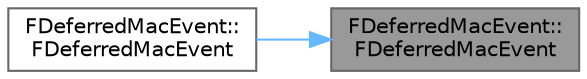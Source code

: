 digraph "FDeferredMacEvent::FDeferredMacEvent"
{
 // INTERACTIVE_SVG=YES
 // LATEX_PDF_SIZE
  bgcolor="transparent";
  edge [fontname=Helvetica,fontsize=10,labelfontname=Helvetica,labelfontsize=10];
  node [fontname=Helvetica,fontsize=10,shape=box,height=0.2,width=0.4];
  rankdir="RL";
  Node1 [id="Node000001",label="FDeferredMacEvent::\lFDeferredMacEvent",height=0.2,width=0.4,color="gray40", fillcolor="grey60", style="filled", fontcolor="black",tooltip=" "];
  Node1 -> Node2 [id="edge1_Node000001_Node000002",dir="back",color="steelblue1",style="solid",tooltip=" "];
  Node2 [id="Node000002",label="FDeferredMacEvent::\lFDeferredMacEvent",height=0.2,width=0.4,color="grey40", fillcolor="white", style="filled",URL="$df/dfd/structFDeferredMacEvent.html#a4c2e295def62a49dd7c07ad83849faff",tooltip=" "];
}
